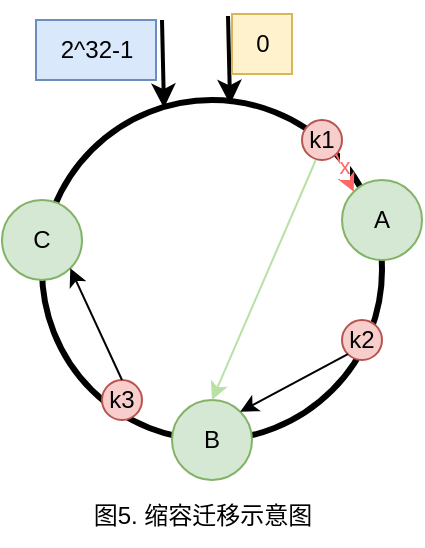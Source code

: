 <mxfile version="21.2.8" type="device">
  <diagram name="第 1 页" id="mUVo63RHdivYxhEqdBZR">
    <mxGraphModel dx="775" dy="490" grid="1" gridSize="10" guides="1" tooltips="1" connect="1" arrows="1" fold="1" page="1" pageScale="1" pageWidth="827" pageHeight="1169" math="0" shadow="0">
      <root>
        <mxCell id="0" />
        <mxCell id="1" parent="0" />
        <mxCell id="Ywd4gSuSzT6GRjvdmcC7-2" value="" style="ellipse;whiteSpace=wrap;html=1;aspect=fixed;strokeWidth=3;" parent="1" vertex="1">
          <mxGeometry x="320" y="240" width="170" height="170" as="geometry" />
        </mxCell>
        <mxCell id="Ywd4gSuSzT6GRjvdmcC7-3" value="" style="endArrow=classic;html=1;rounded=0;entryX=0.712;entryY=0.024;entryDx=0;entryDy=0;entryPerimeter=0;strokeWidth=2;" parent="1" edge="1">
          <mxGeometry width="50" height="50" relative="1" as="geometry">
            <mxPoint x="413" y="198" as="sourcePoint" />
            <mxPoint x="414.04" y="242.08" as="targetPoint" />
          </mxGeometry>
        </mxCell>
        <mxCell id="Ywd4gSuSzT6GRjvdmcC7-4" value="" style="endArrow=classic;html=1;rounded=0;entryX=0.712;entryY=0.024;entryDx=0;entryDy=0;entryPerimeter=0;strokeWidth=2;" parent="1" edge="1">
          <mxGeometry width="50" height="50" relative="1" as="geometry">
            <mxPoint x="380" y="200" as="sourcePoint" />
            <mxPoint x="381" y="244" as="targetPoint" />
          </mxGeometry>
        </mxCell>
        <mxCell id="Ywd4gSuSzT6GRjvdmcC7-5" value="0" style="text;html=1;align=center;verticalAlign=middle;resizable=0;points=[];autosize=1;strokeColor=#d6b656;fillColor=#fff2cc;" parent="1" vertex="1">
          <mxGeometry x="415" y="197" width="30" height="30" as="geometry" />
        </mxCell>
        <mxCell id="Ywd4gSuSzT6GRjvdmcC7-6" value="2^32-1" style="text;html=1;align=center;verticalAlign=middle;resizable=0;points=[];autosize=1;strokeColor=#6c8ebf;fillColor=#dae8fc;" parent="1" vertex="1">
          <mxGeometry x="317" y="200" width="60" height="30" as="geometry" />
        </mxCell>
        <mxCell id="Ywd4gSuSzT6GRjvdmcC7-8" value="图5. 缩容迁移示意图" style="text;html=1;align=center;verticalAlign=middle;resizable=0;points=[];autosize=1;strokeColor=none;fillColor=none;" parent="1" vertex="1">
          <mxGeometry x="335" y="433" width="130" height="30" as="geometry" />
        </mxCell>
        <mxCell id="Ywd4gSuSzT6GRjvdmcC7-9" value="A" style="ellipse;whiteSpace=wrap;html=1;aspect=fixed;fillColor=#d5e8d4;strokeColor=#82b366;" parent="1" vertex="1">
          <mxGeometry x="470" y="280" width="40" height="40" as="geometry" />
        </mxCell>
        <mxCell id="Ywd4gSuSzT6GRjvdmcC7-10" value="B" style="ellipse;whiteSpace=wrap;html=1;aspect=fixed;fillColor=#d5e8d4;strokeColor=#82b366;" parent="1" vertex="1">
          <mxGeometry x="385" y="390" width="40" height="40" as="geometry" />
        </mxCell>
        <mxCell id="Ywd4gSuSzT6GRjvdmcC7-11" value="C" style="ellipse;whiteSpace=wrap;html=1;aspect=fixed;fillColor=#d5e8d4;strokeColor=#82b366;" parent="1" vertex="1">
          <mxGeometry x="300" y="290" width="40" height="40" as="geometry" />
        </mxCell>
        <mxCell id="Zvc4aNkjaInRg9AxDZbE-1" value="k1" style="ellipse;whiteSpace=wrap;html=1;aspect=fixed;fillColor=#f8cecc;strokeColor=#b85450;" parent="1" vertex="1">
          <mxGeometry x="450" y="250" width="20" height="20" as="geometry" />
        </mxCell>
        <mxCell id="Zvc4aNkjaInRg9AxDZbE-2" value="" style="endArrow=classic;html=1;rounded=0;exitX=1;exitY=1;exitDx=0;exitDy=0;entryX=0;entryY=0;entryDx=0;entryDy=0;strokeColor=#FF6666;" parent="1" source="Zvc4aNkjaInRg9AxDZbE-1" target="Ywd4gSuSzT6GRjvdmcC7-9" edge="1">
          <mxGeometry width="50" height="50" relative="1" as="geometry">
            <mxPoint x="340" y="350" as="sourcePoint" />
            <mxPoint x="390" y="300" as="targetPoint" />
          </mxGeometry>
        </mxCell>
        <mxCell id="QerBjaB-AhtbDcoVovRR-2" value="x" style="edgeLabel;html=1;align=center;verticalAlign=middle;resizable=0;points=[];fontColor=#FF6666;" vertex="1" connectable="0" parent="Zvc4aNkjaInRg9AxDZbE-2">
          <mxGeometry x="-0.35" y="1" relative="1" as="geometry">
            <mxPoint as="offset" />
          </mxGeometry>
        </mxCell>
        <mxCell id="Zvc4aNkjaInRg9AxDZbE-3" value="k2" style="ellipse;whiteSpace=wrap;html=1;aspect=fixed;fillColor=#f8cecc;strokeColor=#b85450;" parent="1" vertex="1">
          <mxGeometry x="470" y="350" width="20" height="20" as="geometry" />
        </mxCell>
        <mxCell id="Zvc4aNkjaInRg9AxDZbE-4" value="" style="endArrow=classic;html=1;rounded=0;exitX=0;exitY=1;exitDx=0;exitDy=0;entryX=1;entryY=0;entryDx=0;entryDy=0;" parent="1" source="Zvc4aNkjaInRg9AxDZbE-3" target="Ywd4gSuSzT6GRjvdmcC7-10" edge="1">
          <mxGeometry width="50" height="50" relative="1" as="geometry">
            <mxPoint x="477" y="318" as="sourcePoint" />
            <mxPoint x="486" y="337" as="targetPoint" />
          </mxGeometry>
        </mxCell>
        <mxCell id="Zvc4aNkjaInRg9AxDZbE-5" value="k3" style="ellipse;whiteSpace=wrap;html=1;aspect=fixed;fillColor=#f8cecc;strokeColor=#b85450;" parent="1" vertex="1">
          <mxGeometry x="350" y="380" width="20" height="20" as="geometry" />
        </mxCell>
        <mxCell id="Zvc4aNkjaInRg9AxDZbE-6" value="" style="endArrow=classic;html=1;rounded=0;exitX=0.5;exitY=0;exitDx=0;exitDy=0;entryX=1;entryY=1;entryDx=0;entryDy=0;" parent="1" source="Zvc4aNkjaInRg9AxDZbE-5" target="Ywd4gSuSzT6GRjvdmcC7-11" edge="1">
          <mxGeometry width="50" height="50" relative="1" as="geometry">
            <mxPoint x="404" y="321" as="sourcePoint" />
            <mxPoint x="350" y="350" as="targetPoint" />
          </mxGeometry>
        </mxCell>
        <mxCell id="QerBjaB-AhtbDcoVovRR-1" value="" style="endArrow=classic;html=1;rounded=0;exitX=0.345;exitY=1;exitDx=0;exitDy=0;entryX=0.5;entryY=0;entryDx=0;entryDy=0;exitPerimeter=0;strokeColor=#B9E0A5;" edge="1" parent="1" source="Zvc4aNkjaInRg9AxDZbE-1" target="Ywd4gSuSzT6GRjvdmcC7-10">
          <mxGeometry width="50" height="50" relative="1" as="geometry">
            <mxPoint x="445" y="301" as="sourcePoint" />
            <mxPoint x="391" y="330" as="targetPoint" />
          </mxGeometry>
        </mxCell>
      </root>
    </mxGraphModel>
  </diagram>
</mxfile>
